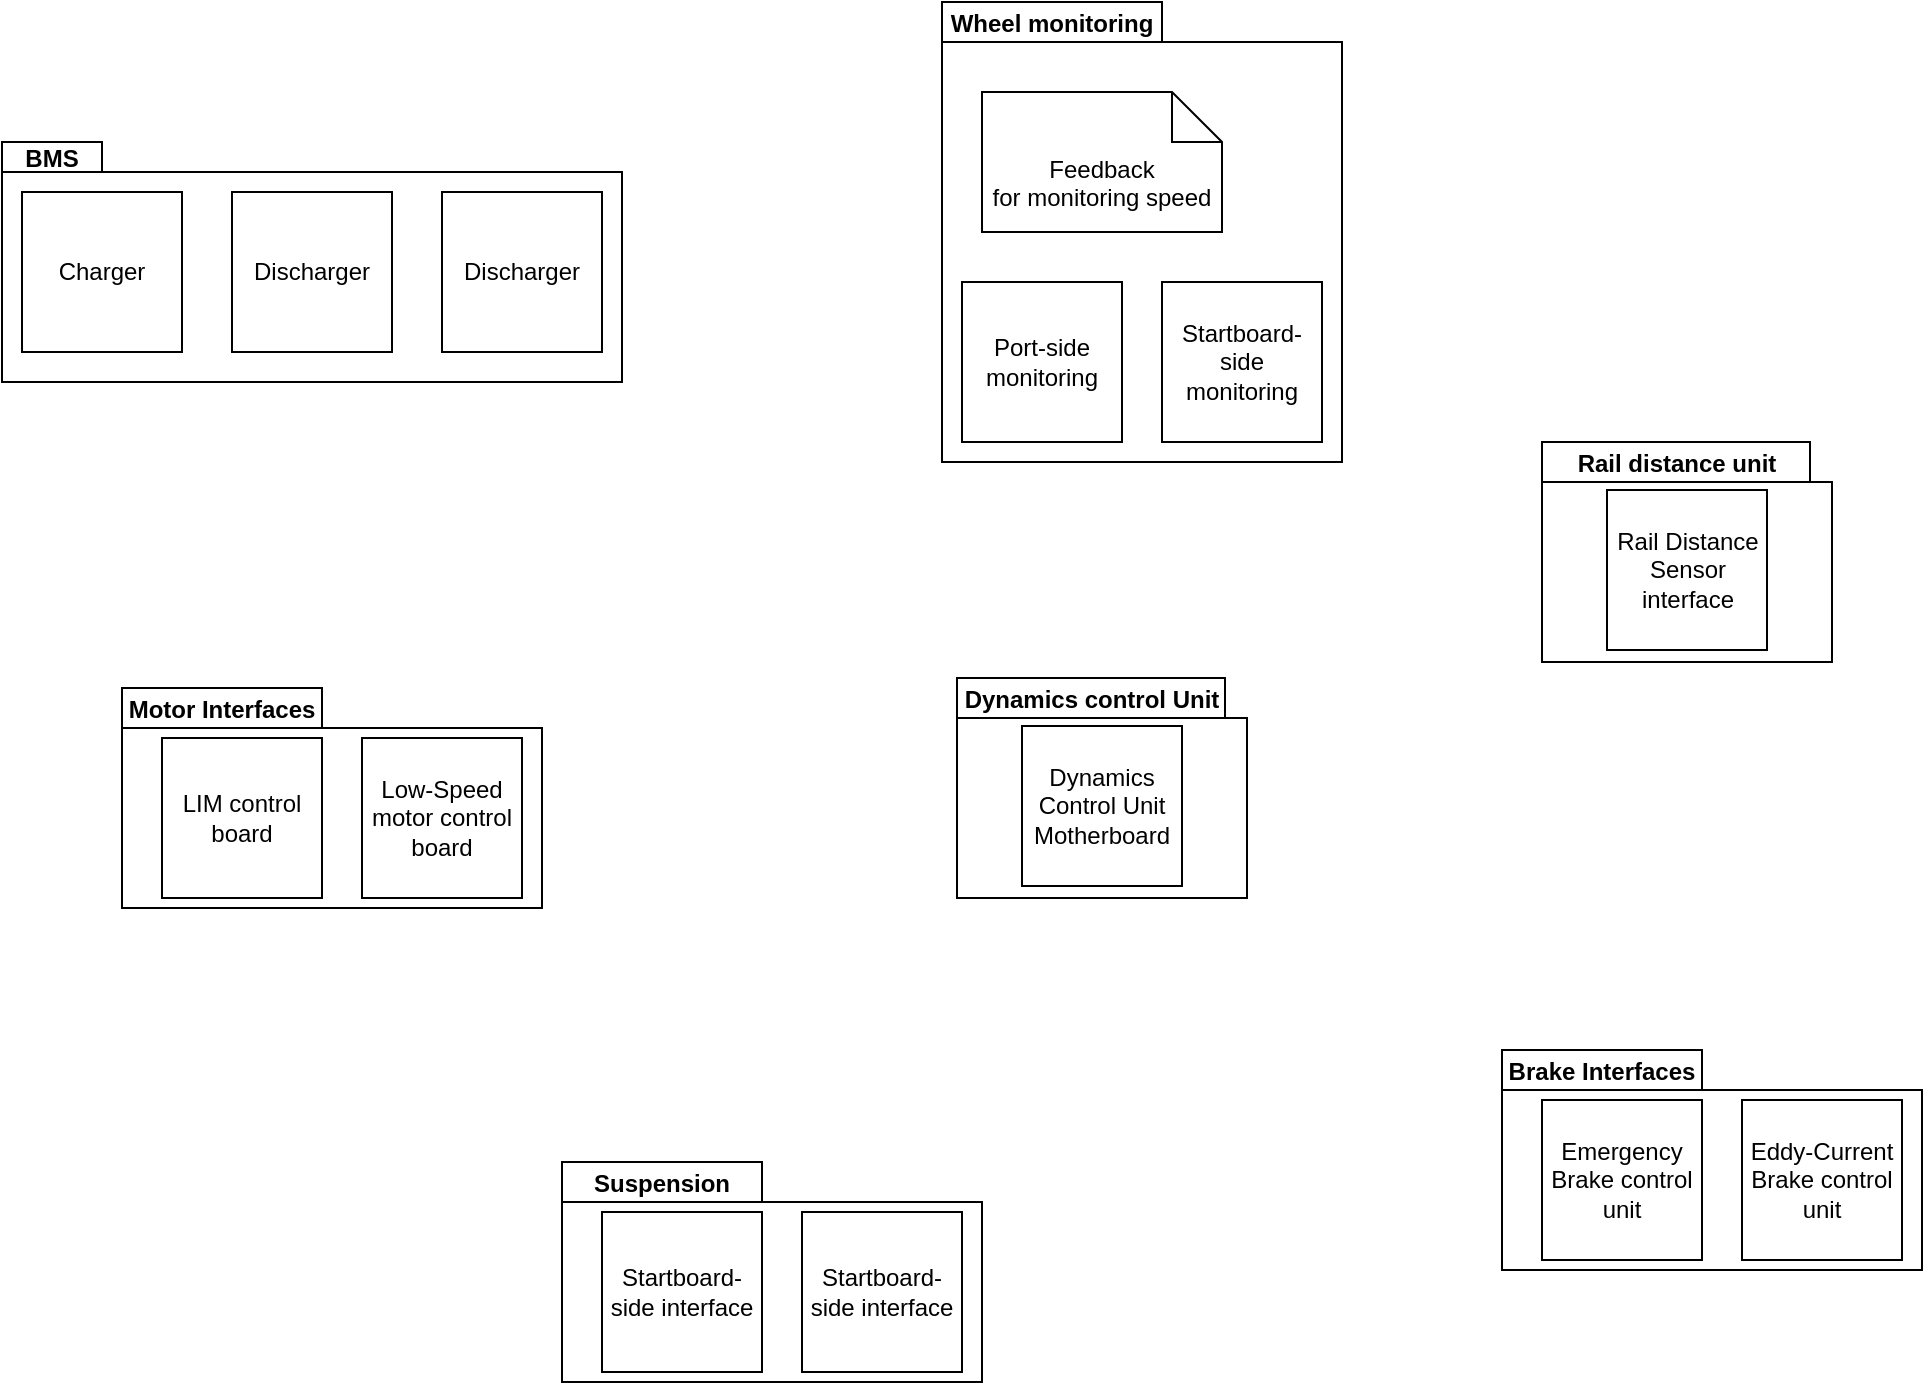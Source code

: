 <mxfile version="14.0.1" type="github">
  <diagram name="Page-1" id="9f46799a-70d6-7492-0946-bef42562c5a5">
    <mxGraphModel dx="1395" dy="899" grid="1" gridSize="10" guides="1" tooltips="1" connect="1" arrows="1" fold="1" page="1" pageScale="1" pageWidth="1169" pageHeight="827" background="#ffffff" math="0" shadow="0">
      <root>
        <mxCell id="0" />
        <mxCell id="1" parent="0" />
        <mxCell id="R9kDGI2j8S_kD_rxCwKB-2" value="vb &amp;nbsp; &amp;nbsp; &amp;nbsp; &amp;nbsp; &amp;nbsp; &amp;nbsp; &amp;nbsp; &amp;nbsp; &amp;nbsp;" style="shape=folder;fontStyle=1;spacingTop=10;tabWidth=50;tabHeight=15;tabPosition=left;html=1;" vertex="1" parent="1">
          <mxGeometry x="60" y="130" width="310" height="120" as="geometry" />
        </mxCell>
        <mxCell id="R9kDGI2j8S_kD_rxCwKB-1" value="Charger" style="whiteSpace=wrap;html=1;aspect=fixed;" vertex="1" parent="1">
          <mxGeometry x="70" y="155" width="80" height="80" as="geometry" />
        </mxCell>
        <mxCell id="R9kDGI2j8S_kD_rxCwKB-3" value="BMS" style="text;align=center;fontStyle=1;verticalAlign=middle;spacingLeft=3;spacingRight=3;strokeColor=none;rotatable=0;points=[[0,0.5],[1,0.5]];portConstraint=eastwest;" vertex="1" parent="1">
          <mxGeometry x="60" y="130" width="50" height="15" as="geometry" />
        </mxCell>
        <mxCell id="R9kDGI2j8S_kD_rxCwKB-4" value="" style="shape=folder;fontStyle=1;spacingTop=10;tabWidth=100;tabHeight=20;tabPosition=left;html=1;" vertex="1" parent="1">
          <mxGeometry x="120" y="403" width="210" height="110" as="geometry" />
        </mxCell>
        <mxCell id="R9kDGI2j8S_kD_rxCwKB-5" value="LIM control board" style="whiteSpace=wrap;html=1;aspect=fixed;" vertex="1" parent="1">
          <mxGeometry x="140" y="428" width="80" height="80" as="geometry" />
        </mxCell>
        <mxCell id="R9kDGI2j8S_kD_rxCwKB-6" value="Motor Interfaces" style="text;align=center;fontStyle=1;verticalAlign=middle;spacingLeft=3;spacingRight=3;strokeColor=none;rotatable=0;points=[[0,0.5],[1,0.5]];portConstraint=eastwest;" vertex="1" parent="1">
          <mxGeometry x="120" y="403" width="100" height="20" as="geometry" />
        </mxCell>
        <mxCell id="R9kDGI2j8S_kD_rxCwKB-7" value="Discharger" style="whiteSpace=wrap;html=1;aspect=fixed;" vertex="1" parent="1">
          <mxGeometry x="175" y="155" width="80" height="80" as="geometry" />
        </mxCell>
        <mxCell id="R9kDGI2j8S_kD_rxCwKB-8" value="Discharger" style="whiteSpace=wrap;html=1;aspect=fixed;" vertex="1" parent="1">
          <mxGeometry x="280" y="155" width="80" height="80" as="geometry" />
        </mxCell>
        <mxCell id="R9kDGI2j8S_kD_rxCwKB-9" value="Low-Speed motor control board" style="whiteSpace=wrap;html=1;aspect=fixed;" vertex="1" parent="1">
          <mxGeometry x="240" y="428" width="80" height="80" as="geometry" />
        </mxCell>
        <mxCell id="R9kDGI2j8S_kD_rxCwKB-11" value="" style="shape=folder;fontStyle=1;spacingTop=10;tabWidth=100;tabHeight=20;tabPosition=left;html=1;" vertex="1" parent="1">
          <mxGeometry x="810" y="584" width="210" height="110" as="geometry" />
        </mxCell>
        <mxCell id="R9kDGI2j8S_kD_rxCwKB-12" value="Emergency Brake control unit" style="whiteSpace=wrap;html=1;aspect=fixed;" vertex="1" parent="1">
          <mxGeometry x="830" y="609" width="80" height="80" as="geometry" />
        </mxCell>
        <mxCell id="R9kDGI2j8S_kD_rxCwKB-13" value="Brake Interfaces" style="text;align=center;fontStyle=1;verticalAlign=middle;spacingLeft=3;spacingRight=3;strokeColor=none;rotatable=0;points=[[0,0.5],[1,0.5]];portConstraint=eastwest;" vertex="1" parent="1">
          <mxGeometry x="810" y="584" width="100" height="20" as="geometry" />
        </mxCell>
        <mxCell id="R9kDGI2j8S_kD_rxCwKB-14" value="Eddy-Current Brake control unit" style="whiteSpace=wrap;html=1;aspect=fixed;" vertex="1" parent="1">
          <mxGeometry x="930" y="609" width="80" height="80" as="geometry" />
        </mxCell>
        <mxCell id="R9kDGI2j8S_kD_rxCwKB-15" value="" style="shape=folder;fontStyle=1;spacingTop=10;tabWidth=110;tabHeight=20;tabPosition=left;html=1;" vertex="1" parent="1">
          <mxGeometry x="530" y="60" width="200" height="230" as="geometry" />
        </mxCell>
        <mxCell id="R9kDGI2j8S_kD_rxCwKB-16" value="Port-side monitoring" style="whiteSpace=wrap;html=1;aspect=fixed;" vertex="1" parent="1">
          <mxGeometry x="540" y="200" width="80" height="80" as="geometry" />
        </mxCell>
        <mxCell id="R9kDGI2j8S_kD_rxCwKB-17" value="Wheel monitoring" style="text;align=center;fontStyle=1;verticalAlign=middle;spacingLeft=3;spacingRight=3;strokeColor=none;rotatable=0;points=[[0,0.5],[1,0.5]];portConstraint=eastwest;" vertex="1" parent="1">
          <mxGeometry x="530" y="60" width="110" height="20" as="geometry" />
        </mxCell>
        <mxCell id="R9kDGI2j8S_kD_rxCwKB-18" value="Startboard-side monitoring" style="whiteSpace=wrap;html=1;aspect=fixed;" vertex="1" parent="1">
          <mxGeometry x="640" y="200" width="80" height="80" as="geometry" />
        </mxCell>
        <mxCell id="R9kDGI2j8S_kD_rxCwKB-19" value="" style="shape=folder;fontStyle=1;spacingTop=10;tabWidth=100;tabHeight=20;tabPosition=left;html=1;" vertex="1" parent="1">
          <mxGeometry x="340" y="640" width="210" height="110" as="geometry" />
        </mxCell>
        <mxCell id="R9kDGI2j8S_kD_rxCwKB-20" value="Startboard-side&amp;nbsp;interface" style="whiteSpace=wrap;html=1;aspect=fixed;" vertex="1" parent="1">
          <mxGeometry x="360" y="665" width="80" height="80" as="geometry" />
        </mxCell>
        <mxCell id="R9kDGI2j8S_kD_rxCwKB-21" value="Suspension" style="text;align=center;fontStyle=1;verticalAlign=middle;spacingLeft=3;spacingRight=3;strokeColor=none;rotatable=0;points=[[0,0.5],[1,0.5]];portConstraint=eastwest;" vertex="1" parent="1">
          <mxGeometry x="340" y="640" width="100" height="20" as="geometry" />
        </mxCell>
        <mxCell id="R9kDGI2j8S_kD_rxCwKB-22" value="Startboard-side&amp;nbsp;interface" style="whiteSpace=wrap;html=1;aspect=fixed;" vertex="1" parent="1">
          <mxGeometry x="460" y="665" width="80" height="80" as="geometry" />
        </mxCell>
        <mxCell id="R9kDGI2j8S_kD_rxCwKB-23" value="Feedback for&amp;nbsp;monitoring speed" style="shape=note2;boundedLbl=1;whiteSpace=wrap;html=1;size=25;verticalAlign=top;align=center;" vertex="1" parent="1">
          <mxGeometry x="550" y="105" width="120" height="70" as="geometry" />
        </mxCell>
        <mxCell id="R9kDGI2j8S_kD_rxCwKB-25" value="" style="shape=folder;fontStyle=1;spacingTop=10;tabWidth=135;tabHeight=20;tabPosition=left;html=1;" vertex="1" parent="1">
          <mxGeometry x="537.5" y="398" width="145" height="110" as="geometry" />
        </mxCell>
        <mxCell id="R9kDGI2j8S_kD_rxCwKB-26" value="Dynamics Control Unit Motherboard" style="whiteSpace=wrap;html=1;aspect=fixed;" vertex="1" parent="1">
          <mxGeometry x="570" y="422" width="80" height="80" as="geometry" />
        </mxCell>
        <mxCell id="R9kDGI2j8S_kD_rxCwKB-27" value="Dynamics control Unit" style="text;align=center;fontStyle=1;verticalAlign=middle;spacingLeft=3;spacingRight=3;strokeColor=none;rotatable=0;points=[[0,0.5],[1,0.5]];portConstraint=eastwest;" vertex="1" parent="1">
          <mxGeometry x="537.5" y="398" width="135" height="20" as="geometry" />
        </mxCell>
        <mxCell id="R9kDGI2j8S_kD_rxCwKB-29" value="" style="shape=folder;fontStyle=1;spacingTop=10;tabWidth=135;tabHeight=20;tabPosition=left;html=1;" vertex="1" parent="1">
          <mxGeometry x="830" y="280" width="145" height="110" as="geometry" />
        </mxCell>
        <mxCell id="R9kDGI2j8S_kD_rxCwKB-30" value="Rail Distance Sensor interface" style="whiteSpace=wrap;html=1;aspect=fixed;" vertex="1" parent="1">
          <mxGeometry x="862.5" y="304" width="80" height="80" as="geometry" />
        </mxCell>
        <mxCell id="R9kDGI2j8S_kD_rxCwKB-31" value="Rail distance unit" style="text;align=center;fontStyle=1;verticalAlign=middle;spacingLeft=3;spacingRight=3;strokeColor=none;rotatable=0;points=[[0,0.5],[1,0.5]];portConstraint=eastwest;" vertex="1" parent="1">
          <mxGeometry x="830" y="280" width="135" height="20" as="geometry" />
        </mxCell>
      </root>
    </mxGraphModel>
  </diagram>
</mxfile>
